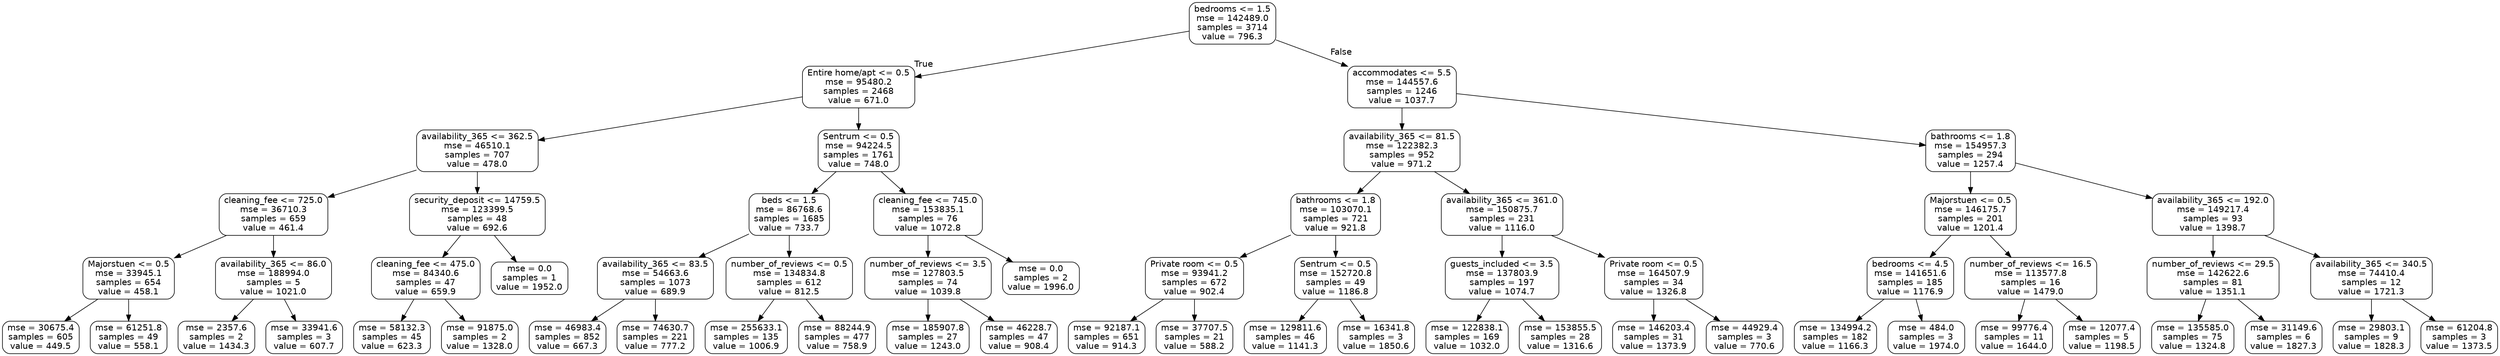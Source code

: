 digraph Tree {
node [shape=box, style="rounded", color="black", fontname=helvetica] ;
edge [fontname=helvetica] ;
0 [label="bedrooms <= 1.5\nmse = 142489.0\nsamples = 3714\nvalue = 796.3"] ;
1 [label="Entire home/apt <= 0.5\nmse = 95480.2\nsamples = 2468\nvalue = 671.0"] ;
0 -> 1 [labeldistance=2.5, labelangle=45, headlabel="True"] ;
2 [label="availability_365 <= 362.5\nmse = 46510.1\nsamples = 707\nvalue = 478.0"] ;
1 -> 2 ;
3 [label="cleaning_fee <= 725.0\nmse = 36710.3\nsamples = 659\nvalue = 461.4"] ;
2 -> 3 ;
4 [label="Majorstuen <= 0.5\nmse = 33945.1\nsamples = 654\nvalue = 458.1"] ;
3 -> 4 ;
5 [label="mse = 30675.4\nsamples = 605\nvalue = 449.5"] ;
4 -> 5 ;
6 [label="mse = 61251.8\nsamples = 49\nvalue = 558.1"] ;
4 -> 6 ;
7 [label="availability_365 <= 86.0\nmse = 188994.0\nsamples = 5\nvalue = 1021.0"] ;
3 -> 7 ;
8 [label="mse = 2357.6\nsamples = 2\nvalue = 1434.3"] ;
7 -> 8 ;
9 [label="mse = 33941.6\nsamples = 3\nvalue = 607.7"] ;
7 -> 9 ;
10 [label="security_deposit <= 14759.5\nmse = 123399.5\nsamples = 48\nvalue = 692.6"] ;
2 -> 10 ;
11 [label="cleaning_fee <= 475.0\nmse = 84340.6\nsamples = 47\nvalue = 659.9"] ;
10 -> 11 ;
12 [label="mse = 58132.3\nsamples = 45\nvalue = 623.3"] ;
11 -> 12 ;
13 [label="mse = 91875.0\nsamples = 2\nvalue = 1328.0"] ;
11 -> 13 ;
14 [label="mse = 0.0\nsamples = 1\nvalue = 1952.0"] ;
10 -> 14 ;
15 [label="Sentrum <= 0.5\nmse = 94224.5\nsamples = 1761\nvalue = 748.0"] ;
1 -> 15 ;
16 [label="beds <= 1.5\nmse = 86768.6\nsamples = 1685\nvalue = 733.7"] ;
15 -> 16 ;
17 [label="availability_365 <= 83.5\nmse = 54663.6\nsamples = 1073\nvalue = 689.9"] ;
16 -> 17 ;
18 [label="mse = 46983.4\nsamples = 852\nvalue = 667.3"] ;
17 -> 18 ;
19 [label="mse = 74630.7\nsamples = 221\nvalue = 777.2"] ;
17 -> 19 ;
20 [label="number_of_reviews <= 0.5\nmse = 134834.8\nsamples = 612\nvalue = 812.5"] ;
16 -> 20 ;
21 [label="mse = 255633.1\nsamples = 135\nvalue = 1006.9"] ;
20 -> 21 ;
22 [label="mse = 88244.9\nsamples = 477\nvalue = 758.9"] ;
20 -> 22 ;
23 [label="cleaning_fee <= 745.0\nmse = 153835.1\nsamples = 76\nvalue = 1072.8"] ;
15 -> 23 ;
24 [label="number_of_reviews <= 3.5\nmse = 127803.5\nsamples = 74\nvalue = 1039.8"] ;
23 -> 24 ;
25 [label="mse = 185907.8\nsamples = 27\nvalue = 1243.0"] ;
24 -> 25 ;
26 [label="mse = 46228.7\nsamples = 47\nvalue = 908.4"] ;
24 -> 26 ;
27 [label="mse = 0.0\nsamples = 2\nvalue = 1996.0"] ;
23 -> 27 ;
28 [label="accommodates <= 5.5\nmse = 144557.6\nsamples = 1246\nvalue = 1037.7"] ;
0 -> 28 [labeldistance=2.5, labelangle=-45, headlabel="False"] ;
29 [label="availability_365 <= 81.5\nmse = 122382.3\nsamples = 952\nvalue = 971.2"] ;
28 -> 29 ;
30 [label="bathrooms <= 1.8\nmse = 103070.1\nsamples = 721\nvalue = 921.8"] ;
29 -> 30 ;
31 [label="Private room <= 0.5\nmse = 93941.2\nsamples = 672\nvalue = 902.4"] ;
30 -> 31 ;
32 [label="mse = 92187.1\nsamples = 651\nvalue = 914.3"] ;
31 -> 32 ;
33 [label="mse = 37707.5\nsamples = 21\nvalue = 588.2"] ;
31 -> 33 ;
34 [label="Sentrum <= 0.5\nmse = 152720.8\nsamples = 49\nvalue = 1186.8"] ;
30 -> 34 ;
35 [label="mse = 129811.6\nsamples = 46\nvalue = 1141.3"] ;
34 -> 35 ;
36 [label="mse = 16341.8\nsamples = 3\nvalue = 1850.6"] ;
34 -> 36 ;
37 [label="availability_365 <= 361.0\nmse = 150875.7\nsamples = 231\nvalue = 1116.0"] ;
29 -> 37 ;
38 [label="guests_included <= 3.5\nmse = 137803.9\nsamples = 197\nvalue = 1074.7"] ;
37 -> 38 ;
39 [label="mse = 122838.1\nsamples = 169\nvalue = 1032.0"] ;
38 -> 39 ;
40 [label="mse = 153855.5\nsamples = 28\nvalue = 1316.6"] ;
38 -> 40 ;
41 [label="Private room <= 0.5\nmse = 164507.9\nsamples = 34\nvalue = 1326.8"] ;
37 -> 41 ;
42 [label="mse = 146203.4\nsamples = 31\nvalue = 1373.9"] ;
41 -> 42 ;
43 [label="mse = 44929.4\nsamples = 3\nvalue = 770.6"] ;
41 -> 43 ;
44 [label="bathrooms <= 1.8\nmse = 154957.3\nsamples = 294\nvalue = 1257.4"] ;
28 -> 44 ;
45 [label="Majorstuen <= 0.5\nmse = 146175.7\nsamples = 201\nvalue = 1201.4"] ;
44 -> 45 ;
46 [label="bedrooms <= 4.5\nmse = 141651.6\nsamples = 185\nvalue = 1176.9"] ;
45 -> 46 ;
47 [label="mse = 134994.2\nsamples = 182\nvalue = 1166.3"] ;
46 -> 47 ;
48 [label="mse = 484.0\nsamples = 3\nvalue = 1974.0"] ;
46 -> 48 ;
49 [label="number_of_reviews <= 16.5\nmse = 113577.8\nsamples = 16\nvalue = 1479.0"] ;
45 -> 49 ;
50 [label="mse = 99776.4\nsamples = 11\nvalue = 1644.0"] ;
49 -> 50 ;
51 [label="mse = 12077.4\nsamples = 5\nvalue = 1198.5"] ;
49 -> 51 ;
52 [label="availability_365 <= 192.0\nmse = 149217.4\nsamples = 93\nvalue = 1398.7"] ;
44 -> 52 ;
53 [label="number_of_reviews <= 29.5\nmse = 142622.6\nsamples = 81\nvalue = 1351.1"] ;
52 -> 53 ;
54 [label="mse = 135585.0\nsamples = 75\nvalue = 1324.8"] ;
53 -> 54 ;
55 [label="mse = 31149.6\nsamples = 6\nvalue = 1827.3"] ;
53 -> 55 ;
56 [label="availability_365 <= 340.5\nmse = 74410.4\nsamples = 12\nvalue = 1721.3"] ;
52 -> 56 ;
57 [label="mse = 29803.1\nsamples = 9\nvalue = 1828.3"] ;
56 -> 57 ;
58 [label="mse = 61204.8\nsamples = 3\nvalue = 1373.5"] ;
56 -> 58 ;
}